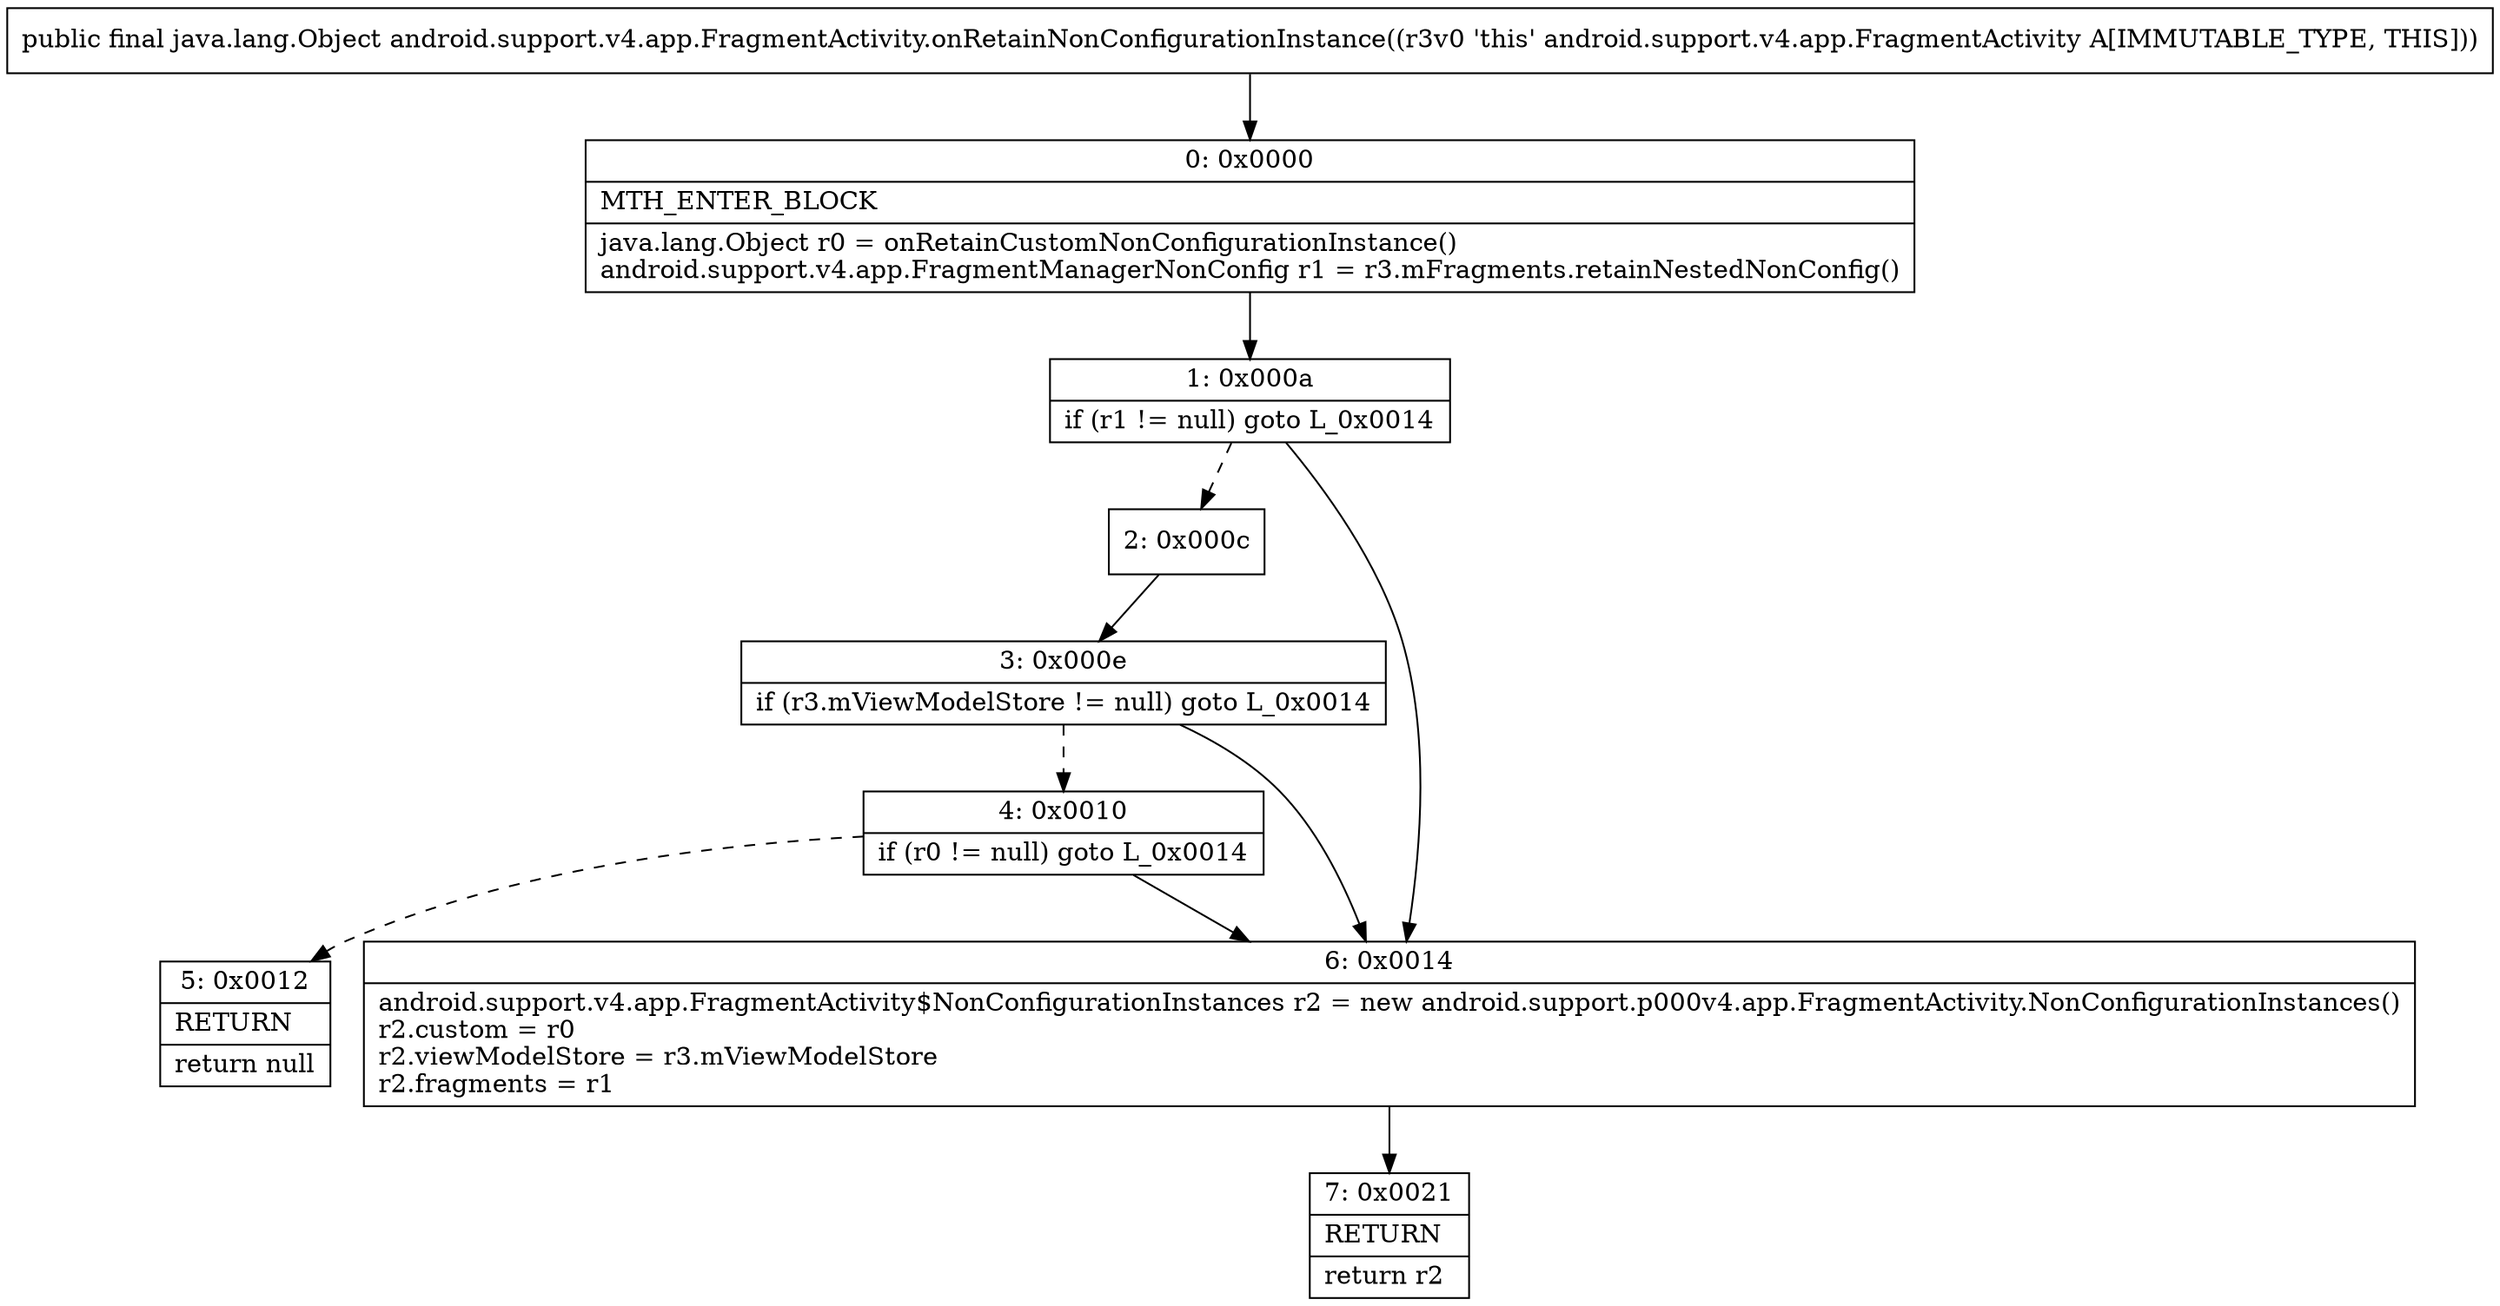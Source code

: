 digraph "CFG forandroid.support.v4.app.FragmentActivity.onRetainNonConfigurationInstance()Ljava\/lang\/Object;" {
Node_0 [shape=record,label="{0\:\ 0x0000|MTH_ENTER_BLOCK\l|java.lang.Object r0 = onRetainCustomNonConfigurationInstance()\landroid.support.v4.app.FragmentManagerNonConfig r1 = r3.mFragments.retainNestedNonConfig()\l}"];
Node_1 [shape=record,label="{1\:\ 0x000a|if (r1 != null) goto L_0x0014\l}"];
Node_2 [shape=record,label="{2\:\ 0x000c}"];
Node_3 [shape=record,label="{3\:\ 0x000e|if (r3.mViewModelStore != null) goto L_0x0014\l}"];
Node_4 [shape=record,label="{4\:\ 0x0010|if (r0 != null) goto L_0x0014\l}"];
Node_5 [shape=record,label="{5\:\ 0x0012|RETURN\l|return null\l}"];
Node_6 [shape=record,label="{6\:\ 0x0014|android.support.v4.app.FragmentActivity$NonConfigurationInstances r2 = new android.support.p000v4.app.FragmentActivity.NonConfigurationInstances()\lr2.custom = r0\lr2.viewModelStore = r3.mViewModelStore\lr2.fragments = r1\l}"];
Node_7 [shape=record,label="{7\:\ 0x0021|RETURN\l|return r2\l}"];
MethodNode[shape=record,label="{public final java.lang.Object android.support.v4.app.FragmentActivity.onRetainNonConfigurationInstance((r3v0 'this' android.support.v4.app.FragmentActivity A[IMMUTABLE_TYPE, THIS])) }"];
MethodNode -> Node_0;
Node_0 -> Node_1;
Node_1 -> Node_2[style=dashed];
Node_1 -> Node_6;
Node_2 -> Node_3;
Node_3 -> Node_4[style=dashed];
Node_3 -> Node_6;
Node_4 -> Node_5[style=dashed];
Node_4 -> Node_6;
Node_6 -> Node_7;
}

